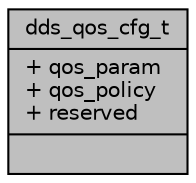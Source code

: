 digraph "dds_qos_cfg_t"
{
 // INTERACTIVE_SVG=YES
 // LATEX_PDF_SIZE
  bgcolor="transparent";
  edge [fontname="Helvetica",fontsize="10",labelfontname="Helvetica",labelfontsize="10"];
  node [fontname="Helvetica",fontsize="10",shape=record];
  Node1 [label="{dds_qos_cfg_t\n|+ qos_param\l+ qos_policy\l+ reserved\l|}",height=0.2,width=0.4,color="black", fillcolor="grey75", style="filled", fontcolor="black",tooltip="Defines the DDS QOS settings."];
}
